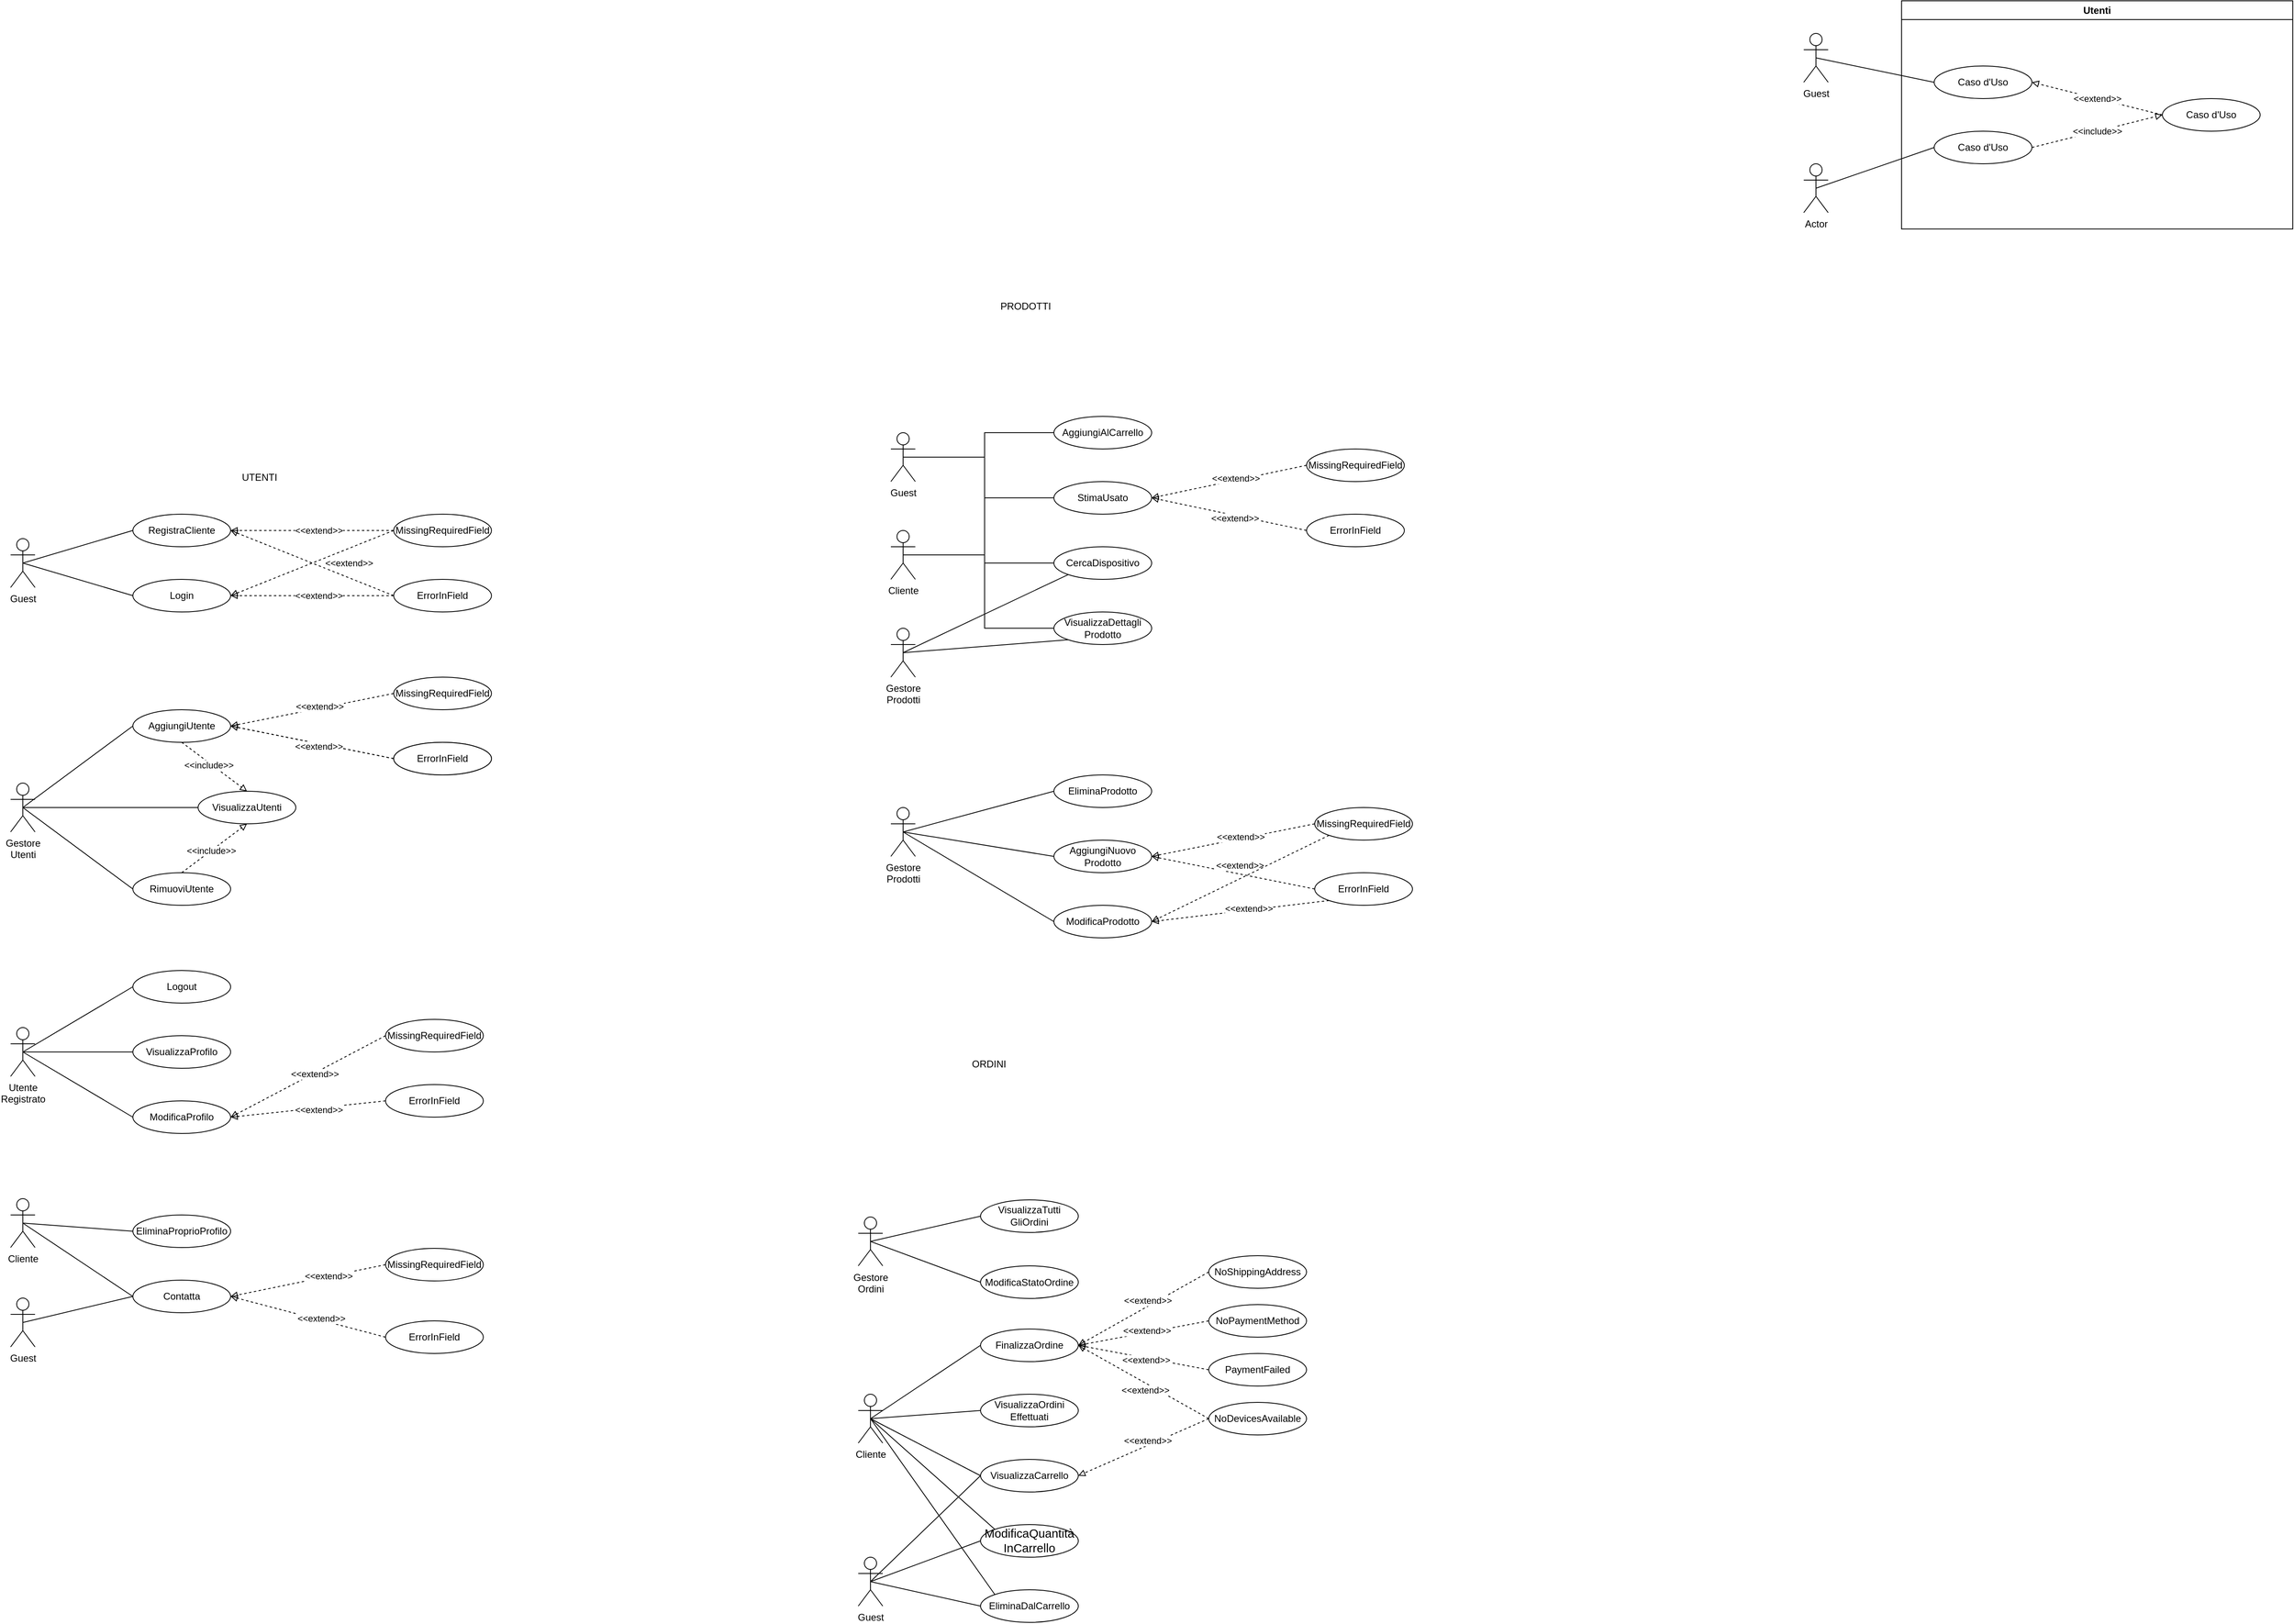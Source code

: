 <mxfile version="20.6.2" type="device"><diagram id="w_k7e5RKYPi9EcegPVNx" name="Pagina-1"><mxGraphModel dx="2831" dy="1591" grid="1" gridSize="10" guides="1" tooltips="1" connect="1" arrows="1" fold="1" page="0" pageScale="1" pageWidth="1654" pageHeight="1169" math="0" shadow="0"><root><mxCell id="0"/><mxCell id="1" parent="0"/><mxCell id="N6XMfQ5GMDXDpqZVWHlL-30" value="Utenti" style="swimlane;whiteSpace=wrap;html=1;" parent="1" vertex="1"><mxGeometry x="1690" y="-230" width="480" height="280" as="geometry"/></mxCell><mxCell id="N6XMfQ5GMDXDpqZVWHlL-31" value="Caso d'Uso" style="ellipse;whiteSpace=wrap;html=1;" parent="N6XMfQ5GMDXDpqZVWHlL-30" vertex="1"><mxGeometry x="40" y="80" width="120" height="40" as="geometry"/></mxCell><mxCell id="N6XMfQ5GMDXDpqZVWHlL-32" value="&amp;lt;&amp;lt;include&amp;gt;&amp;gt;" style="edgeStyle=none;rounded=0;orthogonalLoop=1;jettySize=auto;html=1;exitX=1;exitY=0.5;exitDx=0;exitDy=0;entryX=0;entryY=0.5;entryDx=0;entryDy=0;dashed=1;endArrow=block;endFill=0;" parent="N6XMfQ5GMDXDpqZVWHlL-30" source="N6XMfQ5GMDXDpqZVWHlL-33" target="N6XMfQ5GMDXDpqZVWHlL-35" edge="1"><mxGeometry relative="1" as="geometry"/></mxCell><mxCell id="N6XMfQ5GMDXDpqZVWHlL-33" value="Caso d'Uso" style="ellipse;whiteSpace=wrap;html=1;" parent="N6XMfQ5GMDXDpqZVWHlL-30" vertex="1"><mxGeometry x="40" y="160" width="120" height="40" as="geometry"/></mxCell><mxCell id="N6XMfQ5GMDXDpqZVWHlL-34" value="&amp;lt;&amp;lt;extend&amp;gt;&amp;gt;" style="edgeStyle=none;rounded=0;orthogonalLoop=1;jettySize=auto;html=1;exitX=0;exitY=0.5;exitDx=0;exitDy=0;entryX=1;entryY=0.5;entryDx=0;entryDy=0;dashed=1;endArrow=block;endFill=0;" parent="N6XMfQ5GMDXDpqZVWHlL-30" source="N6XMfQ5GMDXDpqZVWHlL-35" target="N6XMfQ5GMDXDpqZVWHlL-31" edge="1"><mxGeometry relative="1" as="geometry"/></mxCell><mxCell id="N6XMfQ5GMDXDpqZVWHlL-35" value="Caso d'Uso" style="ellipse;whiteSpace=wrap;html=1;" parent="N6XMfQ5GMDXDpqZVWHlL-30" vertex="1"><mxGeometry x="320" y="120" width="120" height="40" as="geometry"/></mxCell><mxCell id="N6XMfQ5GMDXDpqZVWHlL-36" value="Guest" style="shape=umlActor;verticalLabelPosition=bottom;verticalAlign=top;html=1;outlineConnect=0;" parent="1" vertex="1"><mxGeometry x="1570" y="-190" width="30" height="60" as="geometry"/></mxCell><mxCell id="N6XMfQ5GMDXDpqZVWHlL-37" value="Actor" style="shape=umlActor;verticalLabelPosition=bottom;verticalAlign=top;html=1;outlineConnect=0;" parent="1" vertex="1"><mxGeometry x="1570" y="-30" width="30" height="60" as="geometry"/></mxCell><mxCell id="N6XMfQ5GMDXDpqZVWHlL-38" value="" style="endArrow=none;html=1;rounded=0;entryX=0.5;entryY=0.5;entryDx=0;entryDy=0;entryPerimeter=0;exitX=0;exitY=0.5;exitDx=0;exitDy=0;" parent="1" source="N6XMfQ5GMDXDpqZVWHlL-31" target="N6XMfQ5GMDXDpqZVWHlL-36" edge="1"><mxGeometry width="50" height="50" relative="1" as="geometry"><mxPoint x="1630" y="40" as="sourcePoint"/><mxPoint x="1680" y="-10" as="targetPoint"/></mxGeometry></mxCell><mxCell id="N6XMfQ5GMDXDpqZVWHlL-39" value="" style="endArrow=none;html=1;rounded=0;exitX=0.5;exitY=0.5;exitDx=0;exitDy=0;exitPerimeter=0;entryX=0;entryY=0.5;entryDx=0;entryDy=0;" parent="1" source="N6XMfQ5GMDXDpqZVWHlL-37" target="N6XMfQ5GMDXDpqZVWHlL-33" edge="1"><mxGeometry width="50" height="50" relative="1" as="geometry"><mxPoint x="1630" y="10" as="sourcePoint"/><mxPoint x="1680" y="-40" as="targetPoint"/></mxGeometry></mxCell><mxCell id="N6XMfQ5GMDXDpqZVWHlL-121" value="RegistraCliente" style="ellipse;whiteSpace=wrap;html=1;" parent="1" vertex="1"><mxGeometry x="-480" y="400" width="120" height="40" as="geometry"/></mxCell><mxCell id="N6XMfQ5GMDXDpqZVWHlL-122" value="Login" style="ellipse;whiteSpace=wrap;html=1;" parent="1" vertex="1"><mxGeometry x="-480" y="480" width="120" height="40" as="geometry"/></mxCell><mxCell id="N6XMfQ5GMDXDpqZVWHlL-123" value="Guest" style="shape=umlActor;verticalLabelPosition=bottom;verticalAlign=top;html=1;outlineConnect=0;" parent="1" vertex="1"><mxGeometry x="-630" y="430" width="30" height="60" as="geometry"/></mxCell><mxCell id="N6XMfQ5GMDXDpqZVWHlL-124" value="" style="endArrow=none;html=1;rounded=0;entryX=0.5;entryY=0.5;entryDx=0;entryDy=0;entryPerimeter=0;exitX=0;exitY=0.5;exitDx=0;exitDy=0;" parent="1" source="N6XMfQ5GMDXDpqZVWHlL-121" target="N6XMfQ5GMDXDpqZVWHlL-123" edge="1"><mxGeometry width="50" height="50" relative="1" as="geometry"><mxPoint x="-560" y="560" as="sourcePoint"/><mxPoint x="-510" y="510" as="targetPoint"/></mxGeometry></mxCell><mxCell id="N6XMfQ5GMDXDpqZVWHlL-125" value="" style="endArrow=none;html=1;rounded=0;entryX=0.5;entryY=0.5;entryDx=0;entryDy=0;entryPerimeter=0;exitX=0;exitY=0.5;exitDx=0;exitDy=0;" parent="1" source="N6XMfQ5GMDXDpqZVWHlL-122" target="N6XMfQ5GMDXDpqZVWHlL-123" edge="1"><mxGeometry width="50" height="50" relative="1" as="geometry"><mxPoint x="-470" y="430" as="sourcePoint"/><mxPoint x="-595" y="370" as="targetPoint"/></mxGeometry></mxCell><mxCell id="N6XMfQ5GMDXDpqZVWHlL-126" value="MissingRequiredField" style="ellipse;whiteSpace=wrap;html=1;" parent="1" vertex="1"><mxGeometry x="-160" y="400" width="120" height="40" as="geometry"/></mxCell><mxCell id="N6XMfQ5GMDXDpqZVWHlL-127" value="ErrorInField" style="ellipse;whiteSpace=wrap;html=1;" parent="1" vertex="1"><mxGeometry x="-160" y="480" width="120" height="40" as="geometry"/></mxCell><mxCell id="N6XMfQ5GMDXDpqZVWHlL-129" value="" style="edgeStyle=none;rounded=0;orthogonalLoop=1;jettySize=auto;html=1;exitX=0;exitY=0.5;exitDx=0;exitDy=0;entryX=1;entryY=0.5;entryDx=0;entryDy=0;dashed=1;endArrow=block;endFill=0;" parent="1" source="N6XMfQ5GMDXDpqZVWHlL-126" target="N6XMfQ5GMDXDpqZVWHlL-121" edge="1"><mxGeometry relative="1" as="geometry"><mxPoint x="280" y="550" as="sourcePoint"/><mxPoint x="-130" y="410" as="targetPoint"/></mxGeometry></mxCell><mxCell id="N6XMfQ5GMDXDpqZVWHlL-130" value="&amp;lt;&amp;lt;extend&amp;gt;&amp;gt;" style="edgeLabel;html=1;align=center;verticalAlign=middle;resizable=0;points=[];" parent="N6XMfQ5GMDXDpqZVWHlL-129" vertex="1" connectable="0"><mxGeometry x="-0.22" y="3" relative="1" as="geometry"><mxPoint x="-14" y="-3" as="offset"/></mxGeometry></mxCell><mxCell id="N6XMfQ5GMDXDpqZVWHlL-131" value="" style="edgeStyle=none;rounded=0;orthogonalLoop=1;jettySize=auto;html=1;exitX=0;exitY=0.5;exitDx=0;exitDy=0;entryX=1;entryY=0.5;entryDx=0;entryDy=0;dashed=1;endArrow=block;endFill=0;" parent="1" source="N6XMfQ5GMDXDpqZVWHlL-127" target="N6XMfQ5GMDXDpqZVWHlL-122" edge="1"><mxGeometry relative="1" as="geometry"><mxPoint x="-150" y="509.71" as="sourcePoint"/><mxPoint x="-370" y="509.71" as="targetPoint"/></mxGeometry></mxCell><mxCell id="N6XMfQ5GMDXDpqZVWHlL-132" value="&amp;lt;&amp;lt;extend&amp;gt;&amp;gt;" style="edgeLabel;html=1;align=center;verticalAlign=middle;resizable=0;points=[];" parent="N6XMfQ5GMDXDpqZVWHlL-131" vertex="1" connectable="0"><mxGeometry x="-0.22" y="3" relative="1" as="geometry"><mxPoint x="-14" y="-3" as="offset"/></mxGeometry></mxCell><mxCell id="N6XMfQ5GMDXDpqZVWHlL-133" value="" style="edgeStyle=none;rounded=0;orthogonalLoop=1;jettySize=auto;html=1;exitX=0;exitY=0.5;exitDx=0;exitDy=0;entryX=1;entryY=0.5;entryDx=0;entryDy=0;dashed=1;endArrow=block;endFill=0;" parent="1" source="N6XMfQ5GMDXDpqZVWHlL-127" target="N6XMfQ5GMDXDpqZVWHlL-121" edge="1"><mxGeometry relative="1" as="geometry"><mxPoint x="-140" y="510" as="sourcePoint"/><mxPoint x="-350" y="510" as="targetPoint"/></mxGeometry></mxCell><mxCell id="N6XMfQ5GMDXDpqZVWHlL-134" value="&amp;lt;&amp;lt;extend&amp;gt;&amp;gt;" style="edgeLabel;html=1;align=center;verticalAlign=middle;resizable=0;points=[];" parent="N6XMfQ5GMDXDpqZVWHlL-133" vertex="1" connectable="0"><mxGeometry x="-0.22" y="3" relative="1" as="geometry"><mxPoint x="24" y="-12" as="offset"/></mxGeometry></mxCell><mxCell id="N6XMfQ5GMDXDpqZVWHlL-135" value="" style="edgeStyle=none;rounded=0;orthogonalLoop=1;jettySize=auto;html=1;exitX=0;exitY=0.5;exitDx=0;exitDy=0;entryX=1;entryY=0.5;entryDx=0;entryDy=0;dashed=1;endArrow=block;endFill=0;" parent="1" source="N6XMfQ5GMDXDpqZVWHlL-126" target="N6XMfQ5GMDXDpqZVWHlL-122" edge="1"><mxGeometry relative="1" as="geometry"><mxPoint x="-130" y="520" as="sourcePoint"/><mxPoint x="-340" y="520" as="targetPoint"/></mxGeometry></mxCell><mxCell id="N6XMfQ5GMDXDpqZVWHlL-137" value="AggiungiUtente" style="ellipse;whiteSpace=wrap;html=1;" parent="1" vertex="1"><mxGeometry x="-480" y="640" width="120" height="40" as="geometry"/></mxCell><mxCell id="N6XMfQ5GMDXDpqZVWHlL-138" value="VisualizzaUtenti" style="ellipse;whiteSpace=wrap;html=1;" parent="1" vertex="1"><mxGeometry x="-400" y="740" width="120" height="40" as="geometry"/></mxCell><mxCell id="N6XMfQ5GMDXDpqZVWHlL-139" value="RimuoviUtente" style="ellipse;whiteSpace=wrap;html=1;" parent="1" vertex="1"><mxGeometry x="-480" y="840" width="120" height="40" as="geometry"/></mxCell><mxCell id="N6XMfQ5GMDXDpqZVWHlL-140" value="" style="edgeStyle=none;rounded=0;orthogonalLoop=1;jettySize=auto;html=1;exitX=0.5;exitY=1;exitDx=0;exitDy=0;entryX=0.5;entryY=0;entryDx=0;entryDy=0;dashed=1;endArrow=block;endFill=0;" parent="1" source="N6XMfQ5GMDXDpqZVWHlL-137" target="N6XMfQ5GMDXDpqZVWHlL-138" edge="1"><mxGeometry relative="1" as="geometry"><mxPoint x="-640" y="220" as="sourcePoint"/><mxPoint x="-840" y="350" as="targetPoint"/></mxGeometry></mxCell><mxCell id="N6XMfQ5GMDXDpqZVWHlL-141" value="&amp;lt;&amp;lt;include&amp;gt;&amp;gt;" style="edgeLabel;html=1;align=center;verticalAlign=middle;resizable=0;points=[];" parent="N6XMfQ5GMDXDpqZVWHlL-140" vertex="1" connectable="0"><mxGeometry x="-0.436" y="-2" relative="1" as="geometry"><mxPoint x="12" y="9" as="offset"/></mxGeometry></mxCell><mxCell id="N6XMfQ5GMDXDpqZVWHlL-142" value="" style="edgeStyle=none;rounded=0;orthogonalLoop=1;jettySize=auto;html=1;exitX=0.5;exitY=0;exitDx=0;exitDy=0;entryX=0.5;entryY=1;entryDx=0;entryDy=0;dashed=1;endArrow=block;endFill=0;" parent="1" source="N6XMfQ5GMDXDpqZVWHlL-139" target="N6XMfQ5GMDXDpqZVWHlL-138" edge="1"><mxGeometry relative="1" as="geometry"><mxPoint x="-840" y="400" as="sourcePoint"/><mxPoint x="-770" y="470" as="targetPoint"/></mxGeometry></mxCell><mxCell id="N6XMfQ5GMDXDpqZVWHlL-143" value="&amp;lt;&amp;lt;include&amp;gt;&amp;gt;" style="edgeLabel;html=1;align=center;verticalAlign=middle;resizable=0;points=[];" parent="N6XMfQ5GMDXDpqZVWHlL-142" vertex="1" connectable="0"><mxGeometry x="-0.436" y="-2" relative="1" as="geometry"><mxPoint x="12" y="-12" as="offset"/></mxGeometry></mxCell><mxCell id="N6XMfQ5GMDXDpqZVWHlL-144" value="Gestore&lt;br&gt;Utenti" style="shape=umlActor;verticalLabelPosition=bottom;verticalAlign=top;html=1;outlineConnect=0;" parent="1" vertex="1"><mxGeometry x="-630" y="730" width="30" height="60" as="geometry"/></mxCell><mxCell id="N6XMfQ5GMDXDpqZVWHlL-145" value="" style="endArrow=none;html=1;rounded=0;entryX=0.5;entryY=0.5;entryDx=0;entryDy=0;entryPerimeter=0;exitX=0;exitY=0.5;exitDx=0;exitDy=0;" parent="1" source="N6XMfQ5GMDXDpqZVWHlL-137" target="N6XMfQ5GMDXDpqZVWHlL-144" edge="1"><mxGeometry width="50" height="50" relative="1" as="geometry"><mxPoint x="-422.426" y="475.858" as="sourcePoint"/><mxPoint x="-565" y="440" as="targetPoint"/></mxGeometry></mxCell><mxCell id="N6XMfQ5GMDXDpqZVWHlL-146" value="" style="endArrow=none;html=1;rounded=0;entryX=0.5;entryY=0.5;entryDx=0;entryDy=0;entryPerimeter=0;exitX=0;exitY=0.5;exitDx=0;exitDy=0;" parent="1" source="N6XMfQ5GMDXDpqZVWHlL-138" target="N6XMfQ5GMDXDpqZVWHlL-144" edge="1"><mxGeometry width="50" height="50" relative="1" as="geometry"><mxPoint x="-440" y="650" as="sourcePoint"/><mxPoint x="-595" y="690" as="targetPoint"/></mxGeometry></mxCell><mxCell id="N6XMfQ5GMDXDpqZVWHlL-147" value="" style="endArrow=none;html=1;rounded=0;exitX=0;exitY=0.5;exitDx=0;exitDy=0;entryX=0.5;entryY=0.5;entryDx=0;entryDy=0;entryPerimeter=0;" parent="1" source="N6XMfQ5GMDXDpqZVWHlL-139" target="N6XMfQ5GMDXDpqZVWHlL-144" edge="1"><mxGeometry width="50" height="50" relative="1" as="geometry"><mxPoint x="-430" y="660" as="sourcePoint"/><mxPoint x="-585" y="700" as="targetPoint"/></mxGeometry></mxCell><mxCell id="N6XMfQ5GMDXDpqZVWHlL-148" value="MissingRequiredField" style="ellipse;whiteSpace=wrap;html=1;" parent="1" vertex="1"><mxGeometry x="-160" y="600" width="120" height="40" as="geometry"/></mxCell><mxCell id="N6XMfQ5GMDXDpqZVWHlL-149" value="ErrorInField" style="ellipse;whiteSpace=wrap;html=1;" parent="1" vertex="1"><mxGeometry x="-160" y="680" width="120" height="40" as="geometry"/></mxCell><mxCell id="N6XMfQ5GMDXDpqZVWHlL-150" value="" style="edgeStyle=none;rounded=0;orthogonalLoop=1;jettySize=auto;html=1;exitX=0;exitY=0.5;exitDx=0;exitDy=0;entryX=1;entryY=0.5;entryDx=0;entryDy=0;dashed=1;endArrow=block;endFill=0;" parent="1" source="N6XMfQ5GMDXDpqZVWHlL-148" target="N6XMfQ5GMDXDpqZVWHlL-137" edge="1"><mxGeometry relative="1" as="geometry"><mxPoint x="-200.0" y="610" as="sourcePoint"/><mxPoint x="-400" y="610" as="targetPoint"/></mxGeometry></mxCell><mxCell id="N6XMfQ5GMDXDpqZVWHlL-151" value="&amp;lt;&amp;lt;extend&amp;gt;&amp;gt;" style="edgeLabel;html=1;align=center;verticalAlign=middle;resizable=0;points=[];" parent="N6XMfQ5GMDXDpqZVWHlL-150" vertex="1" connectable="0"><mxGeometry x="-0.22" y="3" relative="1" as="geometry"><mxPoint x="-14" y="-3" as="offset"/></mxGeometry></mxCell><mxCell id="N6XMfQ5GMDXDpqZVWHlL-152" value="" style="edgeStyle=none;rounded=0;orthogonalLoop=1;jettySize=auto;html=1;exitX=0;exitY=0.5;exitDx=0;exitDy=0;entryX=1;entryY=0.5;entryDx=0;entryDy=0;dashed=1;endArrow=block;endFill=0;" parent="1" source="N6XMfQ5GMDXDpqZVWHlL-149" target="N6XMfQ5GMDXDpqZVWHlL-137" edge="1"><mxGeometry relative="1" as="geometry"><mxPoint x="-170.0" y="660.0" as="sourcePoint"/><mxPoint x="-370" y="700.0" as="targetPoint"/></mxGeometry></mxCell><mxCell id="N6XMfQ5GMDXDpqZVWHlL-153" value="&amp;lt;&amp;lt;extend&amp;gt;&amp;gt;" style="edgeLabel;html=1;align=center;verticalAlign=middle;resizable=0;points=[];" parent="N6XMfQ5GMDXDpqZVWHlL-152" vertex="1" connectable="0"><mxGeometry x="-0.22" y="3" relative="1" as="geometry"><mxPoint x="-14" y="-3" as="offset"/></mxGeometry></mxCell><mxCell id="N6XMfQ5GMDXDpqZVWHlL-154" value="Logout" style="ellipse;whiteSpace=wrap;html=1;" parent="1" vertex="1"><mxGeometry x="-480" y="960" width="120" height="40" as="geometry"/></mxCell><mxCell id="N6XMfQ5GMDXDpqZVWHlL-155" value="" style="endArrow=none;html=1;rounded=0;entryX=0;entryY=0.5;entryDx=0;entryDy=0;exitX=0.5;exitY=0.5;exitDx=0;exitDy=0;exitPerimeter=0;" parent="1" source="N6XMfQ5GMDXDpqZVWHlL-183" target="N6XMfQ5GMDXDpqZVWHlL-154" edge="1"><mxGeometry width="50" height="50" relative="1" as="geometry"><mxPoint x="-615" y="980" as="sourcePoint"/><mxPoint x="-410" y="970" as="targetPoint"/></mxGeometry></mxCell><mxCell id="N6XMfQ5GMDXDpqZVWHlL-183" value="Utente&lt;br&gt;Registrato" style="shape=umlActor;verticalLabelPosition=bottom;verticalAlign=top;html=1;outlineConnect=0;" parent="1" vertex="1"><mxGeometry x="-630" y="1030" width="30" height="60" as="geometry"/></mxCell><mxCell id="vcnlSJWctFy-xd8F5Ta0-13" style="edgeStyle=orthogonalEdgeStyle;rounded=0;orthogonalLoop=1;jettySize=auto;html=1;exitX=0.5;exitY=0.5;exitDx=0;exitDy=0;exitPerimeter=0;entryX=0;entryY=0.5;entryDx=0;entryDy=0;endArrow=none;endFill=0;" parent="1" source="N6XMfQ5GMDXDpqZVWHlL-184" target="N6XMfQ5GMDXDpqZVWHlL-201" edge="1"><mxGeometry relative="1" as="geometry"/></mxCell><mxCell id="vcnlSJWctFy-xd8F5Ta0-16" style="edgeStyle=orthogonalEdgeStyle;rounded=0;orthogonalLoop=1;jettySize=auto;html=1;exitX=0.5;exitY=0.5;exitDx=0;exitDy=0;exitPerimeter=0;entryX=0;entryY=0.5;entryDx=0;entryDy=0;endArrow=none;endFill=0;" parent="1" source="N6XMfQ5GMDXDpqZVWHlL-184" target="-6TLEly8YJhKh-LeDpQx-1" edge="1"><mxGeometry relative="1" as="geometry"/></mxCell><mxCell id="vcnlSJWctFy-xd8F5Ta0-20" style="edgeStyle=orthogonalEdgeStyle;rounded=0;orthogonalLoop=1;jettySize=auto;html=1;exitX=0.5;exitY=0.5;exitDx=0;exitDy=0;exitPerimeter=0;entryX=0;entryY=0.5;entryDx=0;entryDy=0;endArrow=none;endFill=0;" parent="1" source="N6XMfQ5GMDXDpqZVWHlL-184" target="N6XMfQ5GMDXDpqZVWHlL-191" edge="1"><mxGeometry relative="1" as="geometry"/></mxCell><mxCell id="N6XMfQ5GMDXDpqZVWHlL-184" value="Guest" style="shape=umlActor;verticalLabelPosition=bottom;verticalAlign=top;html=1;outlineConnect=0;" parent="1" vertex="1"><mxGeometry x="450" y="300" width="30" height="60" as="geometry"/></mxCell><mxCell id="vcnlSJWctFy-xd8F5Ta0-14" style="edgeStyle=orthogonalEdgeStyle;rounded=0;orthogonalLoop=1;jettySize=auto;html=1;exitX=0.5;exitY=0.5;exitDx=0;exitDy=0;exitPerimeter=0;entryX=0;entryY=0.5;entryDx=0;entryDy=0;endArrow=none;endFill=0;" parent="1" source="N6XMfQ5GMDXDpqZVWHlL-185" target="N6XMfQ5GMDXDpqZVWHlL-201" edge="1"><mxGeometry relative="1" as="geometry"/></mxCell><mxCell id="vcnlSJWctFy-xd8F5Ta0-15" style="edgeStyle=orthogonalEdgeStyle;rounded=0;orthogonalLoop=1;jettySize=auto;html=1;exitX=0.5;exitY=0.5;exitDx=0;exitDy=0;exitPerimeter=0;entryX=0;entryY=0.5;entryDx=0;entryDy=0;endArrow=none;endFill=0;" parent="1" source="N6XMfQ5GMDXDpqZVWHlL-185" target="-6TLEly8YJhKh-LeDpQx-1" edge="1"><mxGeometry relative="1" as="geometry"/></mxCell><mxCell id="vcnlSJWctFy-xd8F5Ta0-17" style="edgeStyle=orthogonalEdgeStyle;rounded=0;orthogonalLoop=1;jettySize=auto;html=1;exitX=0.5;exitY=0.5;exitDx=0;exitDy=0;exitPerimeter=0;entryX=0;entryY=0.5;entryDx=0;entryDy=0;endArrow=none;endFill=0;" parent="1" source="N6XMfQ5GMDXDpqZVWHlL-185" target="N6XMfQ5GMDXDpqZVWHlL-191" edge="1"><mxGeometry relative="1" as="geometry"/></mxCell><mxCell id="vcnlSJWctFy-xd8F5Ta0-21" style="edgeStyle=orthogonalEdgeStyle;rounded=0;orthogonalLoop=1;jettySize=auto;html=1;exitX=0.5;exitY=0.5;exitDx=0;exitDy=0;exitPerimeter=0;entryX=0;entryY=0.5;entryDx=0;entryDy=0;endArrow=none;endFill=0;" parent="1" source="N6XMfQ5GMDXDpqZVWHlL-185" target="N6XMfQ5GMDXDpqZVWHlL-196" edge="1"><mxGeometry relative="1" as="geometry"/></mxCell><mxCell id="N6XMfQ5GMDXDpqZVWHlL-185" value="Cliente" style="shape=umlActor;verticalLabelPosition=bottom;verticalAlign=top;html=1;outlineConnect=0;" parent="1" vertex="1"><mxGeometry x="450" y="420" width="30" height="60" as="geometry"/></mxCell><mxCell id="N6XMfQ5GMDXDpqZVWHlL-189" value="Gestore&lt;br&gt;Prodotti" style="shape=umlActor;verticalLabelPosition=bottom;verticalAlign=top;html=1;outlineConnect=0;" parent="1" vertex="1"><mxGeometry x="450" y="760" width="30" height="60" as="geometry"/></mxCell><mxCell id="N6XMfQ5GMDXDpqZVWHlL-191" value="CercaDispositivo" style="ellipse;whiteSpace=wrap;html=1;" parent="1" vertex="1"><mxGeometry x="650" y="440" width="120" height="40" as="geometry"/></mxCell><mxCell id="N6XMfQ5GMDXDpqZVWHlL-196" value="VisualizzaDettagli&lt;br&gt;Prodotto" style="ellipse;whiteSpace=wrap;html=1;" parent="1" vertex="1"><mxGeometry x="650" y="520" width="120" height="40" as="geometry"/></mxCell><mxCell id="N6XMfQ5GMDXDpqZVWHlL-201" value="AggiungiAlCarrello" style="ellipse;whiteSpace=wrap;html=1;" parent="1" vertex="1"><mxGeometry x="650" y="280" width="120" height="40" as="geometry"/></mxCell><mxCell id="N6XMfQ5GMDXDpqZVWHlL-204" value="EliminaProdotto" style="ellipse;whiteSpace=wrap;html=1;" parent="1" vertex="1"><mxGeometry x="650" y="720" width="120" height="40" as="geometry"/></mxCell><mxCell id="N6XMfQ5GMDXDpqZVWHlL-205" value="" style="endArrow=none;html=1;rounded=0;entryX=0.5;entryY=0.5;entryDx=0;entryDy=0;entryPerimeter=0;exitX=0;exitY=0.5;exitDx=0;exitDy=0;" parent="1" source="N6XMfQ5GMDXDpqZVWHlL-204" target="N6XMfQ5GMDXDpqZVWHlL-189" edge="1"><mxGeometry width="50" height="50" relative="1" as="geometry"><mxPoint x="677.574" y="674.142" as="sourcePoint"/><mxPoint x="475" y="720.0" as="targetPoint"/></mxGeometry></mxCell><mxCell id="N6XMfQ5GMDXDpqZVWHlL-206" value="AggiungiNuovo&lt;br&gt;Prodotto" style="ellipse;whiteSpace=wrap;html=1;" parent="1" vertex="1"><mxGeometry x="650" y="800" width="120" height="40" as="geometry"/></mxCell><mxCell id="N6XMfQ5GMDXDpqZVWHlL-207" value="" style="endArrow=none;html=1;rounded=0;entryX=0.5;entryY=0.5;entryDx=0;entryDy=0;entryPerimeter=0;exitX=0;exitY=0.5;exitDx=0;exitDy=0;" parent="1" source="N6XMfQ5GMDXDpqZVWHlL-206" target="N6XMfQ5GMDXDpqZVWHlL-189" edge="1"><mxGeometry width="50" height="50" relative="1" as="geometry"><mxPoint x="660" y="750" as="sourcePoint"/><mxPoint x="475" y="720" as="targetPoint"/></mxGeometry></mxCell><mxCell id="N6XMfQ5GMDXDpqZVWHlL-208" value="MissingRequiredField" style="ellipse;whiteSpace=wrap;html=1;" parent="1" vertex="1"><mxGeometry x="970" y="760" width="120" height="40" as="geometry"/></mxCell><mxCell id="N6XMfQ5GMDXDpqZVWHlL-209" value="ErrorInField" style="ellipse;whiteSpace=wrap;html=1;" parent="1" vertex="1"><mxGeometry x="970" y="840" width="120" height="40" as="geometry"/></mxCell><mxCell id="N6XMfQ5GMDXDpqZVWHlL-210" value="" style="edgeStyle=none;rounded=0;orthogonalLoop=1;jettySize=auto;html=1;exitX=0;exitY=0.5;exitDx=0;exitDy=0;entryX=1;entryY=0.5;entryDx=0;entryDy=0;dashed=1;endArrow=block;endFill=0;" parent="1" source="N6XMfQ5GMDXDpqZVWHlL-208" target="N6XMfQ5GMDXDpqZVWHlL-206" edge="1"><mxGeometry relative="1" as="geometry"><mxPoint x="1420" y="910" as="sourcePoint"/><mxPoint x="780.0" y="780" as="targetPoint"/></mxGeometry></mxCell><mxCell id="N6XMfQ5GMDXDpqZVWHlL-211" value="&amp;lt;&amp;lt;extend&amp;gt;&amp;gt;" style="edgeLabel;html=1;align=center;verticalAlign=middle;resizable=0;points=[];" parent="N6XMfQ5GMDXDpqZVWHlL-210" vertex="1" connectable="0"><mxGeometry x="-0.22" y="3" relative="1" as="geometry"><mxPoint x="-14" y="-3" as="offset"/></mxGeometry></mxCell><mxCell id="N6XMfQ5GMDXDpqZVWHlL-212" value="" style="edgeStyle=none;rounded=0;orthogonalLoop=1;jettySize=auto;html=1;exitX=0;exitY=0.5;exitDx=0;exitDy=0;entryX=1;entryY=0.5;entryDx=0;entryDy=0;dashed=1;endArrow=block;endFill=0;" parent="1" source="N6XMfQ5GMDXDpqZVWHlL-209" target="N6XMfQ5GMDXDpqZVWHlL-206" edge="1"><mxGeometry relative="1" as="geometry"><mxPoint x="990" y="869.71" as="sourcePoint"/><mxPoint x="780.0" y="860" as="targetPoint"/></mxGeometry></mxCell><mxCell id="N6XMfQ5GMDXDpqZVWHlL-213" value="&amp;lt;&amp;lt;extend&amp;gt;&amp;gt;" style="edgeLabel;html=1;align=center;verticalAlign=middle;resizable=0;points=[];" parent="N6XMfQ5GMDXDpqZVWHlL-212" vertex="1" connectable="0"><mxGeometry x="-0.22" y="3" relative="1" as="geometry"><mxPoint x="-14" y="-17" as="offset"/></mxGeometry></mxCell><mxCell id="N6XMfQ5GMDXDpqZVWHlL-217" value="ModificaProdotto" style="ellipse;whiteSpace=wrap;html=1;" parent="1" vertex="1"><mxGeometry x="650" y="880" width="120" height="40" as="geometry"/></mxCell><mxCell id="N6XMfQ5GMDXDpqZVWHlL-218" value="" style="endArrow=none;html=1;rounded=0;entryX=0.5;entryY=0.5;entryDx=0;entryDy=0;entryPerimeter=0;exitX=0;exitY=0.5;exitDx=0;exitDy=0;" parent="1" source="N6XMfQ5GMDXDpqZVWHlL-217" target="N6XMfQ5GMDXDpqZVWHlL-189" edge="1"><mxGeometry width="50" height="50" relative="1" as="geometry"><mxPoint x="660" y="830" as="sourcePoint"/><mxPoint x="475" y="800" as="targetPoint"/></mxGeometry></mxCell><mxCell id="N6XMfQ5GMDXDpqZVWHlL-219" value="" style="edgeStyle=none;rounded=0;orthogonalLoop=1;jettySize=auto;html=1;exitX=0;exitY=1;exitDx=0;exitDy=0;entryX=1;entryY=0.5;entryDx=0;entryDy=0;dashed=1;endArrow=block;endFill=0;" parent="1" source="N6XMfQ5GMDXDpqZVWHlL-208" target="N6XMfQ5GMDXDpqZVWHlL-217" edge="1"><mxGeometry relative="1" as="geometry"><mxPoint x="980" y="790" as="sourcePoint"/><mxPoint x="780" y="830" as="targetPoint"/></mxGeometry></mxCell><mxCell id="N6XMfQ5GMDXDpqZVWHlL-221" value="" style="edgeStyle=none;rounded=0;orthogonalLoop=1;jettySize=auto;html=1;exitX=0;exitY=1;exitDx=0;exitDy=0;entryX=1;entryY=0.5;entryDx=0;entryDy=0;dashed=1;endArrow=block;endFill=0;" parent="1" source="N6XMfQ5GMDXDpqZVWHlL-209" target="N6XMfQ5GMDXDpqZVWHlL-217" edge="1"><mxGeometry relative="1" as="geometry"><mxPoint x="990" y="800" as="sourcePoint"/><mxPoint x="790" y="840" as="targetPoint"/></mxGeometry></mxCell><mxCell id="N6XMfQ5GMDXDpqZVWHlL-222" value="&amp;lt;&amp;lt;extend&amp;gt;&amp;gt;" style="edgeLabel;html=1;align=center;verticalAlign=middle;resizable=0;points=[];" parent="N6XMfQ5GMDXDpqZVWHlL-221" vertex="1" connectable="0"><mxGeometry x="-0.22" y="3" relative="1" as="geometry"><mxPoint x="-14" y="-3" as="offset"/></mxGeometry></mxCell><mxCell id="N6XMfQ5GMDXDpqZVWHlL-224" value="" style="endArrow=none;html=1;rounded=0;entryX=0;entryY=0.5;entryDx=0;entryDy=0;exitX=0.5;exitY=0.5;exitDx=0;exitDy=0;exitPerimeter=0;" parent="1" source="N6XMfQ5GMDXDpqZVWHlL-225" target="N6XMfQ5GMDXDpqZVWHlL-226" edge="1"><mxGeometry width="50" height="50" relative="1" as="geometry"><mxPoint x="445" y="1292.51" as="sourcePoint"/><mxPoint x="580" y="1292.51" as="targetPoint"/></mxGeometry></mxCell><mxCell id="N6XMfQ5GMDXDpqZVWHlL-225" value="Gestore&lt;br&gt;Ordini" style="shape=umlActor;verticalLabelPosition=bottom;verticalAlign=top;html=1;outlineConnect=0;" parent="1" vertex="1"><mxGeometry x="410" y="1262.51" width="30" height="60" as="geometry"/></mxCell><mxCell id="N6XMfQ5GMDXDpqZVWHlL-226" value="VisualizzaTutti&lt;br&gt;GliOrdini" style="ellipse;whiteSpace=wrap;html=1;" parent="1" vertex="1"><mxGeometry x="560" y="1241.48" width="120" height="40" as="geometry"/></mxCell><mxCell id="N6XMfQ5GMDXDpqZVWHlL-233" value="UTENTI" style="text;html=1;align=center;verticalAlign=middle;resizable=0;points=[];autosize=1;strokeColor=none;fillColor=none;" parent="1" vertex="1"><mxGeometry x="-360" y="340" width="70" height="30" as="geometry"/></mxCell><mxCell id="N6XMfQ5GMDXDpqZVWHlL-235" value="PRODOTTI" style="text;html=1;align=center;verticalAlign=middle;resizable=0;points=[];autosize=1;strokeColor=none;fillColor=none;" parent="1" vertex="1"><mxGeometry x="570" y="130" width="90" height="30" as="geometry"/></mxCell><mxCell id="N6XMfQ5GMDXDpqZVWHlL-237" value="ORDINI" style="text;html=1;align=center;verticalAlign=middle;resizable=0;points=[];autosize=1;strokeColor=none;fillColor=none;" parent="1" vertex="1"><mxGeometry x="535" y="1060" width="70" height="30" as="geometry"/></mxCell><mxCell id="N6XMfQ5GMDXDpqZVWHlL-263" style="edgeStyle=none;rounded=0;orthogonalLoop=1;jettySize=auto;html=1;exitX=0.5;exitY=0.5;exitDx=0;exitDy=0;exitPerimeter=0;entryX=0;entryY=0.5;entryDx=0;entryDy=0;endArrow=none;endFill=0;" parent="1" source="N6XMfQ5GMDXDpqZVWHlL-238" target="N6XMfQ5GMDXDpqZVWHlL-262" edge="1"><mxGeometry relative="1" as="geometry"/></mxCell><mxCell id="N6XMfQ5GMDXDpqZVWHlL-284" style="edgeStyle=none;rounded=0;orthogonalLoop=1;jettySize=auto;html=1;exitX=0.5;exitY=0.5;exitDx=0;exitDy=0;exitPerimeter=0;entryX=0;entryY=0;entryDx=0;entryDy=0;endArrow=none;endFill=0;" parent="1" source="N6XMfQ5GMDXDpqZVWHlL-238" target="N6XMfQ5GMDXDpqZVWHlL-282" edge="1"><mxGeometry relative="1" as="geometry"/></mxCell><mxCell id="N6XMfQ5GMDXDpqZVWHlL-286" style="edgeStyle=none;rounded=0;orthogonalLoop=1;jettySize=auto;html=1;exitX=0.5;exitY=0.5;exitDx=0;exitDy=0;exitPerimeter=0;entryX=0;entryY=0;entryDx=0;entryDy=0;endArrow=none;endFill=0;" parent="1" source="N6XMfQ5GMDXDpqZVWHlL-238" target="N6XMfQ5GMDXDpqZVWHlL-285" edge="1"><mxGeometry relative="1" as="geometry"/></mxCell><mxCell id="N6XMfQ5GMDXDpqZVWHlL-238" value="Cliente" style="shape=umlActor;verticalLabelPosition=bottom;verticalAlign=top;html=1;outlineConnect=0;" parent="1" vertex="1"><mxGeometry x="410" y="1480" width="30" height="60" as="geometry"/></mxCell><mxCell id="N6XMfQ5GMDXDpqZVWHlL-239" value="FinalizzaOrdine" style="ellipse;whiteSpace=wrap;html=1;" parent="1" vertex="1"><mxGeometry x="560" y="1400" width="120" height="40" as="geometry"/></mxCell><mxCell id="N6XMfQ5GMDXDpqZVWHlL-240" value="" style="endArrow=none;html=1;rounded=0;entryX=0;entryY=0.5;entryDx=0;entryDy=0;exitX=0.5;exitY=0.5;exitDx=0;exitDy=0;exitPerimeter=0;" parent="1" source="N6XMfQ5GMDXDpqZVWHlL-238" target="N6XMfQ5GMDXDpqZVWHlL-239" edge="1"><mxGeometry width="50" height="50" relative="1" as="geometry"><mxPoint x="435" y="1280" as="sourcePoint"/><mxPoint x="580.0" y="1280" as="targetPoint"/></mxGeometry></mxCell><mxCell id="N6XMfQ5GMDXDpqZVWHlL-241" value="ModificaStatoOrdine" style="ellipse;whiteSpace=wrap;html=1;" parent="1" vertex="1"><mxGeometry x="560" y="1322.51" width="120" height="40" as="geometry"/></mxCell><mxCell id="N6XMfQ5GMDXDpqZVWHlL-242" value="" style="endArrow=none;html=1;rounded=0;entryX=0;entryY=0.5;entryDx=0;entryDy=0;exitX=0.5;exitY=0.5;exitDx=0;exitDy=0;exitPerimeter=0;" parent="1" source="N6XMfQ5GMDXDpqZVWHlL-225" target="N6XMfQ5GMDXDpqZVWHlL-241" edge="1"><mxGeometry width="50" height="50" relative="1" as="geometry"><mxPoint x="445" y="1302.51" as="sourcePoint"/><mxPoint x="590.0" y="1272.51" as="targetPoint"/></mxGeometry></mxCell><mxCell id="N6XMfQ5GMDXDpqZVWHlL-248" style="rounded=0;orthogonalLoop=1;jettySize=auto;html=1;exitX=0.5;exitY=0.5;exitDx=0;exitDy=0;exitPerimeter=0;entryX=0;entryY=0.5;entryDx=0;entryDy=0;endArrow=none;endFill=0;" parent="1" source="N6XMfQ5GMDXDpqZVWHlL-243" target="N6XMfQ5GMDXDpqZVWHlL-253" edge="1"><mxGeometry relative="1" as="geometry"><mxPoint x="-490" y="1320" as="targetPoint"/></mxGeometry></mxCell><mxCell id="N6XMfQ5GMDXDpqZVWHlL-289" style="edgeStyle=none;rounded=0;orthogonalLoop=1;jettySize=auto;html=1;exitX=0.5;exitY=0.5;exitDx=0;exitDy=0;exitPerimeter=0;entryX=0;entryY=0.5;entryDx=0;entryDy=0;endArrow=none;endFill=0;" parent="1" source="N6XMfQ5GMDXDpqZVWHlL-243" target="N6XMfQ5GMDXDpqZVWHlL-288" edge="1"><mxGeometry relative="1" as="geometry"/></mxCell><mxCell id="N6XMfQ5GMDXDpqZVWHlL-243" value="Cliente" style="shape=umlActor;verticalLabelPosition=bottom;verticalAlign=top;html=1;outlineConnect=0;" parent="1" vertex="1"><mxGeometry x="-630" y="1240" width="30" height="60" as="geometry"/></mxCell><mxCell id="N6XMfQ5GMDXDpqZVWHlL-249" style="edgeStyle=none;rounded=0;orthogonalLoop=1;jettySize=auto;html=1;exitX=0.5;exitY=0.5;exitDx=0;exitDy=0;exitPerimeter=0;entryX=0;entryY=0.5;entryDx=0;entryDy=0;endArrow=none;endFill=0;" parent="1" source="N6XMfQ5GMDXDpqZVWHlL-246" target="N6XMfQ5GMDXDpqZVWHlL-253" edge="1"><mxGeometry relative="1" as="geometry"><mxPoint x="-490" y="1320" as="targetPoint"/></mxGeometry></mxCell><mxCell id="N6XMfQ5GMDXDpqZVWHlL-246" value="Guest" style="shape=umlActor;verticalLabelPosition=bottom;verticalAlign=top;html=1;outlineConnect=0;" parent="1" vertex="1"><mxGeometry x="-630" y="1362" width="30" height="60" as="geometry"/></mxCell><mxCell id="N6XMfQ5GMDXDpqZVWHlL-250" value="ErrorInField" style="ellipse;whiteSpace=wrap;html=1;" parent="1" vertex="1"><mxGeometry x="-160" y="680" width="120" height="40" as="geometry"/></mxCell><mxCell id="N6XMfQ5GMDXDpqZVWHlL-251" value="" style="edgeStyle=none;rounded=0;orthogonalLoop=1;jettySize=auto;html=1;exitX=0;exitY=0.5;exitDx=0;exitDy=0;entryX=1;entryY=0.5;entryDx=0;entryDy=0;dashed=1;endArrow=block;endFill=0;" parent="1" source="N6XMfQ5GMDXDpqZVWHlL-250" edge="1"><mxGeometry relative="1" as="geometry"><mxPoint x="-170.0" y="660.0" as="sourcePoint"/><mxPoint x="-360" y="660" as="targetPoint"/></mxGeometry></mxCell><mxCell id="N6XMfQ5GMDXDpqZVWHlL-252" value="&amp;lt;&amp;lt;extend&amp;gt;&amp;gt;" style="edgeLabel;html=1;align=center;verticalAlign=middle;resizable=0;points=[];" parent="N6XMfQ5GMDXDpqZVWHlL-251" vertex="1" connectable="0"><mxGeometry x="-0.22" y="3" relative="1" as="geometry"><mxPoint x="-14" y="-3" as="offset"/></mxGeometry></mxCell><mxCell id="N6XMfQ5GMDXDpqZVWHlL-253" value="Contatta" style="ellipse;whiteSpace=wrap;html=1;" parent="1" vertex="1"><mxGeometry x="-480" y="1340" width="120" height="40" as="geometry"/></mxCell><mxCell id="N6XMfQ5GMDXDpqZVWHlL-254" value="MissingRequiredField" style="ellipse;whiteSpace=wrap;html=1;" parent="1" vertex="1"><mxGeometry x="-170" y="1301.03" width="120" height="40" as="geometry"/></mxCell><mxCell id="N6XMfQ5GMDXDpqZVWHlL-255" value="" style="edgeStyle=none;rounded=0;orthogonalLoop=1;jettySize=auto;html=1;exitX=0;exitY=0.5;exitDx=0;exitDy=0;entryX=1;entryY=0.5;entryDx=0;entryDy=0;dashed=1;endArrow=block;endFill=0;" parent="1" source="N6XMfQ5GMDXDpqZVWHlL-254" target="N6XMfQ5GMDXDpqZVWHlL-253" edge="1"><mxGeometry relative="1" as="geometry"><mxPoint x="-210.0" y="1270" as="sourcePoint"/><mxPoint x="-410" y="1270" as="targetPoint"/></mxGeometry></mxCell><mxCell id="N6XMfQ5GMDXDpqZVWHlL-256" value="&amp;lt;&amp;lt;extend&amp;gt;&amp;gt;" style="edgeLabel;html=1;align=center;verticalAlign=middle;resizable=0;points=[];" parent="N6XMfQ5GMDXDpqZVWHlL-255" vertex="1" connectable="0"><mxGeometry x="-0.22" y="3" relative="1" as="geometry"><mxPoint x="3" y="-4" as="offset"/></mxGeometry></mxCell><mxCell id="N6XMfQ5GMDXDpqZVWHlL-257" value="ErrorInField" style="ellipse;whiteSpace=wrap;html=1;" parent="1" vertex="1"><mxGeometry x="-170" y="1390" width="120" height="40" as="geometry"/></mxCell><mxCell id="N6XMfQ5GMDXDpqZVWHlL-258" value="" style="edgeStyle=none;rounded=0;orthogonalLoop=1;jettySize=auto;html=1;exitX=0;exitY=0.5;exitDx=0;exitDy=0;dashed=1;endArrow=block;endFill=0;entryX=1;entryY=0.5;entryDx=0;entryDy=0;" parent="1" source="N6XMfQ5GMDXDpqZVWHlL-257" target="N6XMfQ5GMDXDpqZVWHlL-253" edge="1"><mxGeometry relative="1" as="geometry"><mxPoint x="-180.0" y="1320.0" as="sourcePoint"/><mxPoint x="-360" y="1320" as="targetPoint"/></mxGeometry></mxCell><mxCell id="N6XMfQ5GMDXDpqZVWHlL-260" value="ModificaProfilo" style="ellipse;whiteSpace=wrap;html=1;" parent="1" vertex="1"><mxGeometry x="-480" y="1120" width="120" height="40" as="geometry"/></mxCell><mxCell id="N6XMfQ5GMDXDpqZVWHlL-262" value="VisualizzaOrdini&lt;br&gt;Effettuati" style="ellipse;whiteSpace=wrap;html=1;" parent="1" vertex="1"><mxGeometry x="560" y="1480" width="120" height="40" as="geometry"/></mxCell><mxCell id="N6XMfQ5GMDXDpqZVWHlL-264" value="NoShippingAddress" style="ellipse;whiteSpace=wrap;html=1;" parent="1" vertex="1"><mxGeometry x="840" y="1310" width="120" height="40" as="geometry"/></mxCell><mxCell id="N6XMfQ5GMDXDpqZVWHlL-265" value="NoPaymentMethod" style="ellipse;whiteSpace=wrap;html=1;" parent="1" vertex="1"><mxGeometry x="840" y="1370" width="120" height="40" as="geometry"/></mxCell><mxCell id="N6XMfQ5GMDXDpqZVWHlL-266" value="PaymentFailed" style="ellipse;whiteSpace=wrap;html=1;" parent="1" vertex="1"><mxGeometry x="840" y="1430" width="120" height="40" as="geometry"/></mxCell><mxCell id="N6XMfQ5GMDXDpqZVWHlL-267" value="NoDevicesAvailable" style="ellipse;whiteSpace=wrap;html=1;" parent="1" vertex="1"><mxGeometry x="840" y="1490" width="120" height="40" as="geometry"/></mxCell><mxCell id="N6XMfQ5GMDXDpqZVWHlL-268" value="" style="edgeStyle=none;rounded=0;orthogonalLoop=1;jettySize=auto;html=1;exitX=0;exitY=0.5;exitDx=0;exitDy=0;dashed=1;endArrow=block;endFill=0;entryX=1;entryY=0.5;entryDx=0;entryDy=0;" parent="1" source="N6XMfQ5GMDXDpqZVWHlL-264" target="N6XMfQ5GMDXDpqZVWHlL-239" edge="1"><mxGeometry relative="1" as="geometry"><mxPoint x="810" y="1390" as="sourcePoint"/><mxPoint x="620" y="1350" as="targetPoint"/></mxGeometry></mxCell><mxCell id="N6XMfQ5GMDXDpqZVWHlL-269" value="&amp;lt;&amp;lt;extend&amp;gt;&amp;gt;" style="edgeLabel;html=1;align=center;verticalAlign=middle;resizable=0;points=[];" parent="N6XMfQ5GMDXDpqZVWHlL-268" vertex="1" connectable="0"><mxGeometry x="-0.22" y="3" relative="1" as="geometry"><mxPoint x="-14" y="-3" as="offset"/></mxGeometry></mxCell><mxCell id="N6XMfQ5GMDXDpqZVWHlL-270" value="" style="edgeStyle=none;rounded=0;orthogonalLoop=1;jettySize=auto;html=1;exitX=0;exitY=0.5;exitDx=0;exitDy=0;dashed=1;endArrow=block;endFill=0;entryX=1;entryY=0.5;entryDx=0;entryDy=0;" parent="1" source="N6XMfQ5GMDXDpqZVWHlL-265" target="N6XMfQ5GMDXDpqZVWHlL-239" edge="1"><mxGeometry relative="1" as="geometry"><mxPoint x="850.0" y="1340" as="sourcePoint"/><mxPoint x="700" y="1430" as="targetPoint"/></mxGeometry></mxCell><mxCell id="N6XMfQ5GMDXDpqZVWHlL-271" value="&amp;lt;&amp;lt;extend&amp;gt;&amp;gt;" style="edgeLabel;html=1;align=center;verticalAlign=middle;resizable=0;points=[];" parent="N6XMfQ5GMDXDpqZVWHlL-270" vertex="1" connectable="0"><mxGeometry x="-0.22" y="3" relative="1" as="geometry"><mxPoint x="-14" y="-3" as="offset"/></mxGeometry></mxCell><mxCell id="N6XMfQ5GMDXDpqZVWHlL-272" value="" style="edgeStyle=none;rounded=0;orthogonalLoop=1;jettySize=auto;html=1;exitX=0;exitY=0.5;exitDx=0;exitDy=0;dashed=1;endArrow=block;endFill=0;entryX=1;entryY=0.5;entryDx=0;entryDy=0;" parent="1" source="N6XMfQ5GMDXDpqZVWHlL-266" target="N6XMfQ5GMDXDpqZVWHlL-239" edge="1"><mxGeometry relative="1" as="geometry"><mxPoint x="860.0" y="1350" as="sourcePoint"/><mxPoint x="710" y="1440" as="targetPoint"/></mxGeometry></mxCell><mxCell id="N6XMfQ5GMDXDpqZVWHlL-273" value="&amp;lt;&amp;lt;extend&amp;gt;&amp;gt;" style="edgeLabel;html=1;align=center;verticalAlign=middle;resizable=0;points=[];" parent="N6XMfQ5GMDXDpqZVWHlL-272" vertex="1" connectable="0"><mxGeometry x="-0.22" y="3" relative="1" as="geometry"><mxPoint x="-14" y="-3" as="offset"/></mxGeometry></mxCell><mxCell id="N6XMfQ5GMDXDpqZVWHlL-274" value="" style="edgeStyle=none;rounded=0;orthogonalLoop=1;jettySize=auto;html=1;exitX=0;exitY=0.5;exitDx=0;exitDy=0;dashed=1;endArrow=block;endFill=0;entryX=1;entryY=0.5;entryDx=0;entryDy=0;" parent="1" source="N6XMfQ5GMDXDpqZVWHlL-267" target="N6XMfQ5GMDXDpqZVWHlL-239" edge="1"><mxGeometry relative="1" as="geometry"><mxPoint x="870.0" y="1360" as="sourcePoint"/><mxPoint x="720" y="1450" as="targetPoint"/></mxGeometry></mxCell><mxCell id="N6XMfQ5GMDXDpqZVWHlL-275" value="&amp;lt;&amp;lt;extend&amp;gt;&amp;gt;" style="edgeLabel;html=1;align=center;verticalAlign=middle;resizable=0;points=[];" parent="N6XMfQ5GMDXDpqZVWHlL-274" vertex="1" connectable="0"><mxGeometry x="-0.22" y="3" relative="1" as="geometry"><mxPoint x="-14" y="-3" as="offset"/></mxGeometry></mxCell><mxCell id="N6XMfQ5GMDXDpqZVWHlL-277" style="edgeStyle=none;rounded=0;orthogonalLoop=1;jettySize=auto;html=1;exitX=0;exitY=0.5;exitDx=0;exitDy=0;entryX=0.5;entryY=0.5;entryDx=0;entryDy=0;entryPerimeter=0;endArrow=none;endFill=0;" parent="1" source="N6XMfQ5GMDXDpqZVWHlL-276" target="N6XMfQ5GMDXDpqZVWHlL-238" edge="1"><mxGeometry relative="1" as="geometry"/></mxCell><mxCell id="N6XMfQ5GMDXDpqZVWHlL-276" value="VisualizzaCarrello" style="ellipse;whiteSpace=wrap;html=1;" parent="1" vertex="1"><mxGeometry x="560" y="1560" width="120" height="40" as="geometry"/></mxCell><mxCell id="N6XMfQ5GMDXDpqZVWHlL-278" value="" style="edgeStyle=none;rounded=0;orthogonalLoop=1;jettySize=auto;html=1;exitX=0;exitY=0.5;exitDx=0;exitDy=0;dashed=1;endArrow=block;endFill=0;entryX=1;entryY=0.5;entryDx=0;entryDy=0;" parent="1" source="N6XMfQ5GMDXDpqZVWHlL-267" target="N6XMfQ5GMDXDpqZVWHlL-276" edge="1"><mxGeometry relative="1" as="geometry"><mxPoint x="850.0" y="1520" as="sourcePoint"/><mxPoint x="700" y="1430" as="targetPoint"/></mxGeometry></mxCell><mxCell id="N6XMfQ5GMDXDpqZVWHlL-279" value="&amp;lt;&amp;lt;extend&amp;gt;&amp;gt;" style="edgeLabel;html=1;align=center;verticalAlign=middle;resizable=0;points=[];" parent="N6XMfQ5GMDXDpqZVWHlL-278" vertex="1" connectable="0"><mxGeometry x="-0.22" y="3" relative="1" as="geometry"><mxPoint x="-14" y="-3" as="offset"/></mxGeometry></mxCell><mxCell id="N6XMfQ5GMDXDpqZVWHlL-281" style="edgeStyle=none;rounded=0;orthogonalLoop=1;jettySize=auto;html=1;exitX=0.5;exitY=0.5;exitDx=0;exitDy=0;exitPerimeter=0;entryX=0;entryY=0.5;entryDx=0;entryDy=0;endArrow=none;endFill=0;" parent="1" source="N6XMfQ5GMDXDpqZVWHlL-280" target="N6XMfQ5GMDXDpqZVWHlL-276" edge="1"><mxGeometry relative="1" as="geometry"/></mxCell><mxCell id="N6XMfQ5GMDXDpqZVWHlL-283" style="edgeStyle=none;rounded=0;orthogonalLoop=1;jettySize=auto;html=1;exitX=0.5;exitY=0.5;exitDx=0;exitDy=0;exitPerimeter=0;entryX=0;entryY=0.5;entryDx=0;entryDy=0;endArrow=none;endFill=0;" parent="1" source="N6XMfQ5GMDXDpqZVWHlL-280" target="N6XMfQ5GMDXDpqZVWHlL-282" edge="1"><mxGeometry relative="1" as="geometry"/></mxCell><mxCell id="N6XMfQ5GMDXDpqZVWHlL-287" style="edgeStyle=none;rounded=0;orthogonalLoop=1;jettySize=auto;html=1;exitX=0.5;exitY=0.5;exitDx=0;exitDy=0;exitPerimeter=0;entryX=0;entryY=0.5;entryDx=0;entryDy=0;endArrow=none;endFill=0;" parent="1" source="N6XMfQ5GMDXDpqZVWHlL-280" target="N6XMfQ5GMDXDpqZVWHlL-285" edge="1"><mxGeometry relative="1" as="geometry"/></mxCell><mxCell id="N6XMfQ5GMDXDpqZVWHlL-280" value="Guest" style="shape=umlActor;verticalLabelPosition=bottom;verticalAlign=top;html=1;outlineConnect=0;" parent="1" vertex="1"><mxGeometry x="410" y="1680" width="30" height="60" as="geometry"/></mxCell><mxCell id="N6XMfQ5GMDXDpqZVWHlL-282" value="&lt;span style=&quot;font-size:11.0pt;font-family:&amp;quot;Calibri&amp;quot;,sans-serif;&lt;br/&gt;mso-ascii-theme-font:minor-latin;mso-fareast-font-family:&amp;quot;MS Gothic&amp;quot;;&lt;br/&gt;mso-fareast-theme-font:minor-fareast;mso-hansi-theme-font:minor-latin;&lt;br/&gt;mso-bidi-font-family:Tahoma;mso-bidi-theme-font:minor-bidi;mso-ansi-language:&lt;br/&gt;IT;mso-fareast-language:JA;mso-bidi-language:AR-SA&quot;&gt;ModificaQuantità&lt;br&gt;InCarrello&lt;/span&gt;" style="ellipse;whiteSpace=wrap;html=1;" parent="1" vertex="1"><mxGeometry x="560" y="1640" width="120" height="40" as="geometry"/></mxCell><mxCell id="N6XMfQ5GMDXDpqZVWHlL-285" value="EliminaDalCarrello" style="ellipse;whiteSpace=wrap;html=1;" parent="1" vertex="1"><mxGeometry x="560" y="1720" width="120" height="40" as="geometry"/></mxCell><mxCell id="N6XMfQ5GMDXDpqZVWHlL-288" value="EliminaProprioProfilo" style="ellipse;whiteSpace=wrap;html=1;" parent="1" vertex="1"><mxGeometry x="-480" y="1260" width="120" height="40" as="geometry"/></mxCell><mxCell id="N6XMfQ5GMDXDpqZVWHlL-291" value="" style="edgeStyle=none;rounded=0;orthogonalLoop=1;jettySize=auto;html=1;exitX=0;exitY=0.5;exitDx=0;exitDy=0;entryX=1;entryY=0.5;entryDx=0;entryDy=0;dashed=1;endArrow=block;endFill=0;" parent="1" source="T68JXTG0vwHCgLTLmOVD-5" target="N6XMfQ5GMDXDpqZVWHlL-260" edge="1"><mxGeometry relative="1" as="geometry"><mxPoint x="-160" y="1420" as="sourcePoint"/><mxPoint x="-350" y="1500" as="targetPoint"/></mxGeometry></mxCell><mxCell id="T68JXTG0vwHCgLTLmOVD-8" value="&amp;lt;&amp;lt;extend&amp;gt;&amp;gt;" style="edgeLabel;html=1;align=center;verticalAlign=middle;resizable=0;points=[];" vertex="1" connectable="0" parent="N6XMfQ5GMDXDpqZVWHlL-291"><mxGeometry x="-0.075" y="1" relative="1" as="geometry"><mxPoint as="offset"/></mxGeometry></mxCell><mxCell id="N6XMfQ5GMDXDpqZVWHlL-293" value="" style="edgeStyle=none;rounded=0;orthogonalLoop=1;jettySize=auto;html=1;exitX=0;exitY=0.5;exitDx=0;exitDy=0;dashed=1;endArrow=block;endFill=0;entryX=1;entryY=0.5;entryDx=0;entryDy=0;" parent="1" source="T68JXTG0vwHCgLTLmOVD-6" target="N6XMfQ5GMDXDpqZVWHlL-260" edge="1"><mxGeometry relative="1" as="geometry"><mxPoint x="-160" y="1500" as="sourcePoint"/><mxPoint x="-350" y="1500" as="targetPoint"/></mxGeometry></mxCell><mxCell id="T68JXTG0vwHCgLTLmOVD-7" value="&amp;lt;&amp;lt;extend&amp;gt;&amp;gt;" style="edgeLabel;html=1;align=center;verticalAlign=middle;resizable=0;points=[];" vertex="1" connectable="0" parent="N6XMfQ5GMDXDpqZVWHlL-293"><mxGeometry x="-0.134" y="2" relative="1" as="geometry"><mxPoint as="offset"/></mxGeometry></mxCell><mxCell id="-6TLEly8YJhKh-LeDpQx-1" value="StimaUsato" style="ellipse;whiteSpace=wrap;html=1;" parent="1" vertex="1"><mxGeometry x="650" y="360" width="120" height="40" as="geometry"/></mxCell><mxCell id="-6TLEly8YJhKh-LeDpQx-10" value="&amp;lt;&amp;lt;extend&amp;gt;&amp;gt;" style="edgeLabel;html=1;align=center;verticalAlign=middle;resizable=0;points=[];" parent="1" vertex="1" connectable="0"><mxGeometry x="-200.093" y="1350.001" as="geometry"><mxPoint x="-49" y="37" as="offset"/></mxGeometry></mxCell><mxCell id="-6TLEly8YJhKh-LeDpQx-11" value="VisualizzaProfilo" style="ellipse;whiteSpace=wrap;html=1;" parent="1" vertex="1"><mxGeometry x="-480" y="1040" width="120" height="40" as="geometry"/></mxCell><mxCell id="-6TLEly8YJhKh-LeDpQx-12" style="edgeStyle=none;rounded=0;orthogonalLoop=1;jettySize=auto;html=1;exitX=0.5;exitY=0.5;exitDx=0;exitDy=0;exitPerimeter=0;entryX=0;entryY=0.5;entryDx=0;entryDy=0;endArrow=none;endFill=0;" parent="1" source="N6XMfQ5GMDXDpqZVWHlL-183" target="-6TLEly8YJhKh-LeDpQx-11" edge="1"><mxGeometry relative="1" as="geometry"><mxPoint x="-615" y="1388" as="sourcePoint"/><mxPoint x="-470.0" y="1343" as="targetPoint"/></mxGeometry></mxCell><mxCell id="vcnlSJWctFy-xd8F5Ta0-24" style="rounded=0;orthogonalLoop=1;jettySize=auto;html=1;exitX=0.5;exitY=0.5;exitDx=0;exitDy=0;exitPerimeter=0;entryX=0;entryY=1;entryDx=0;entryDy=0;endArrow=none;endFill=0;" parent="1" source="vcnlSJWctFy-xd8F5Ta0-1" target="N6XMfQ5GMDXDpqZVWHlL-196" edge="1"><mxGeometry relative="1" as="geometry"/></mxCell><mxCell id="vcnlSJWctFy-xd8F5Ta0-25" style="edgeStyle=none;rounded=0;orthogonalLoop=1;jettySize=auto;html=1;exitX=0.5;exitY=0.5;exitDx=0;exitDy=0;exitPerimeter=0;entryX=0;entryY=1;entryDx=0;entryDy=0;endArrow=none;endFill=0;" parent="1" source="vcnlSJWctFy-xd8F5Ta0-1" target="N6XMfQ5GMDXDpqZVWHlL-191" edge="1"><mxGeometry relative="1" as="geometry"/></mxCell><mxCell id="vcnlSJWctFy-xd8F5Ta0-1" value="Gestore&lt;br&gt;Prodotti" style="shape=umlActor;verticalLabelPosition=bottom;verticalAlign=top;html=1;outlineConnect=0;" parent="1" vertex="1"><mxGeometry x="450" y="540" width="30" height="60" as="geometry"/></mxCell><mxCell id="vcnlSJWctFy-xd8F5Ta0-5" value="MissingRequiredField" style="ellipse;whiteSpace=wrap;html=1;" parent="1" vertex="1"><mxGeometry x="960" y="320" width="120" height="40" as="geometry"/></mxCell><mxCell id="vcnlSJWctFy-xd8F5Ta0-6" value="ErrorInField" style="ellipse;whiteSpace=wrap;html=1;" parent="1" vertex="1"><mxGeometry x="960" y="400" width="120" height="40" as="geometry"/></mxCell><mxCell id="vcnlSJWctFy-xd8F5Ta0-7" value="" style="edgeStyle=none;rounded=0;orthogonalLoop=1;jettySize=auto;html=1;exitX=0;exitY=0.5;exitDx=0;exitDy=0;entryX=1;entryY=0.5;entryDx=0;entryDy=0;dashed=1;endArrow=block;endFill=0;" parent="1" source="vcnlSJWctFy-xd8F5Ta0-5" target="-6TLEly8YJhKh-LeDpQx-1" edge="1"><mxGeometry relative="1" as="geometry"><mxPoint x="960" y="450" as="sourcePoint"/><mxPoint x="760" y="490" as="targetPoint"/></mxGeometry></mxCell><mxCell id="vcnlSJWctFy-xd8F5Ta0-8" value="&amp;lt;&amp;lt;extend&amp;gt;&amp;gt;" style="edgeLabel;html=1;align=center;verticalAlign=middle;resizable=0;points=[];" parent="vcnlSJWctFy-xd8F5Ta0-7" vertex="1" connectable="0"><mxGeometry x="-0.22" y="3" relative="1" as="geometry"><mxPoint x="-14" y="-3" as="offset"/></mxGeometry></mxCell><mxCell id="vcnlSJWctFy-xd8F5Ta0-9" value="" style="edgeStyle=none;rounded=0;orthogonalLoop=1;jettySize=auto;html=1;exitX=0;exitY=0.5;exitDx=0;exitDy=0;entryX=1;entryY=0.5;entryDx=0;entryDy=0;dashed=1;endArrow=block;endFill=0;" parent="1" source="vcnlSJWctFy-xd8F5Ta0-6" target="-6TLEly8YJhKh-LeDpQx-1" edge="1"><mxGeometry relative="1" as="geometry"><mxPoint x="970" y="350" as="sourcePoint"/><mxPoint x="780" y="390" as="targetPoint"/></mxGeometry></mxCell><mxCell id="vcnlSJWctFy-xd8F5Ta0-10" value="&amp;lt;&amp;lt;extend&amp;gt;&amp;gt;" style="edgeLabel;html=1;align=center;verticalAlign=middle;resizable=0;points=[];" parent="vcnlSJWctFy-xd8F5Ta0-9" vertex="1" connectable="0"><mxGeometry x="-0.22" y="3" relative="1" as="geometry"><mxPoint x="-14" y="-3" as="offset"/></mxGeometry></mxCell><mxCell id="T68JXTG0vwHCgLTLmOVD-5" value="MissingRequiredField" style="ellipse;whiteSpace=wrap;html=1;" vertex="1" parent="1"><mxGeometry x="-170" y="1020" width="120" height="40" as="geometry"/></mxCell><mxCell id="T68JXTG0vwHCgLTLmOVD-6" value="ErrorInField" style="ellipse;whiteSpace=wrap;html=1;" vertex="1" parent="1"><mxGeometry x="-170" y="1100" width="120" height="40" as="geometry"/></mxCell><mxCell id="T68JXTG0vwHCgLTLmOVD-9" style="edgeStyle=none;rounded=0;orthogonalLoop=1;jettySize=auto;html=1;exitX=0.5;exitY=0.5;exitDx=0;exitDy=0;exitPerimeter=0;entryX=0;entryY=0.5;entryDx=0;entryDy=0;endArrow=none;endFill=0;" edge="1" parent="1" source="N6XMfQ5GMDXDpqZVWHlL-183" target="N6XMfQ5GMDXDpqZVWHlL-260"><mxGeometry relative="1" as="geometry"><mxPoint x="-605" y="1070" as="sourcePoint"/><mxPoint x="-470" y="1070" as="targetPoint"/></mxGeometry></mxCell></root></mxGraphModel></diagram></mxfile>